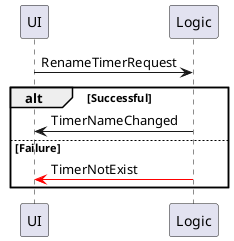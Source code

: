 @startuml
UI -> Logic: RenameTimerRequest
alt Successful
Logic -> UI: TimerNameChanged
else Failure
Logic -[#red]> UI: TimerNotExist
end
@enduml
